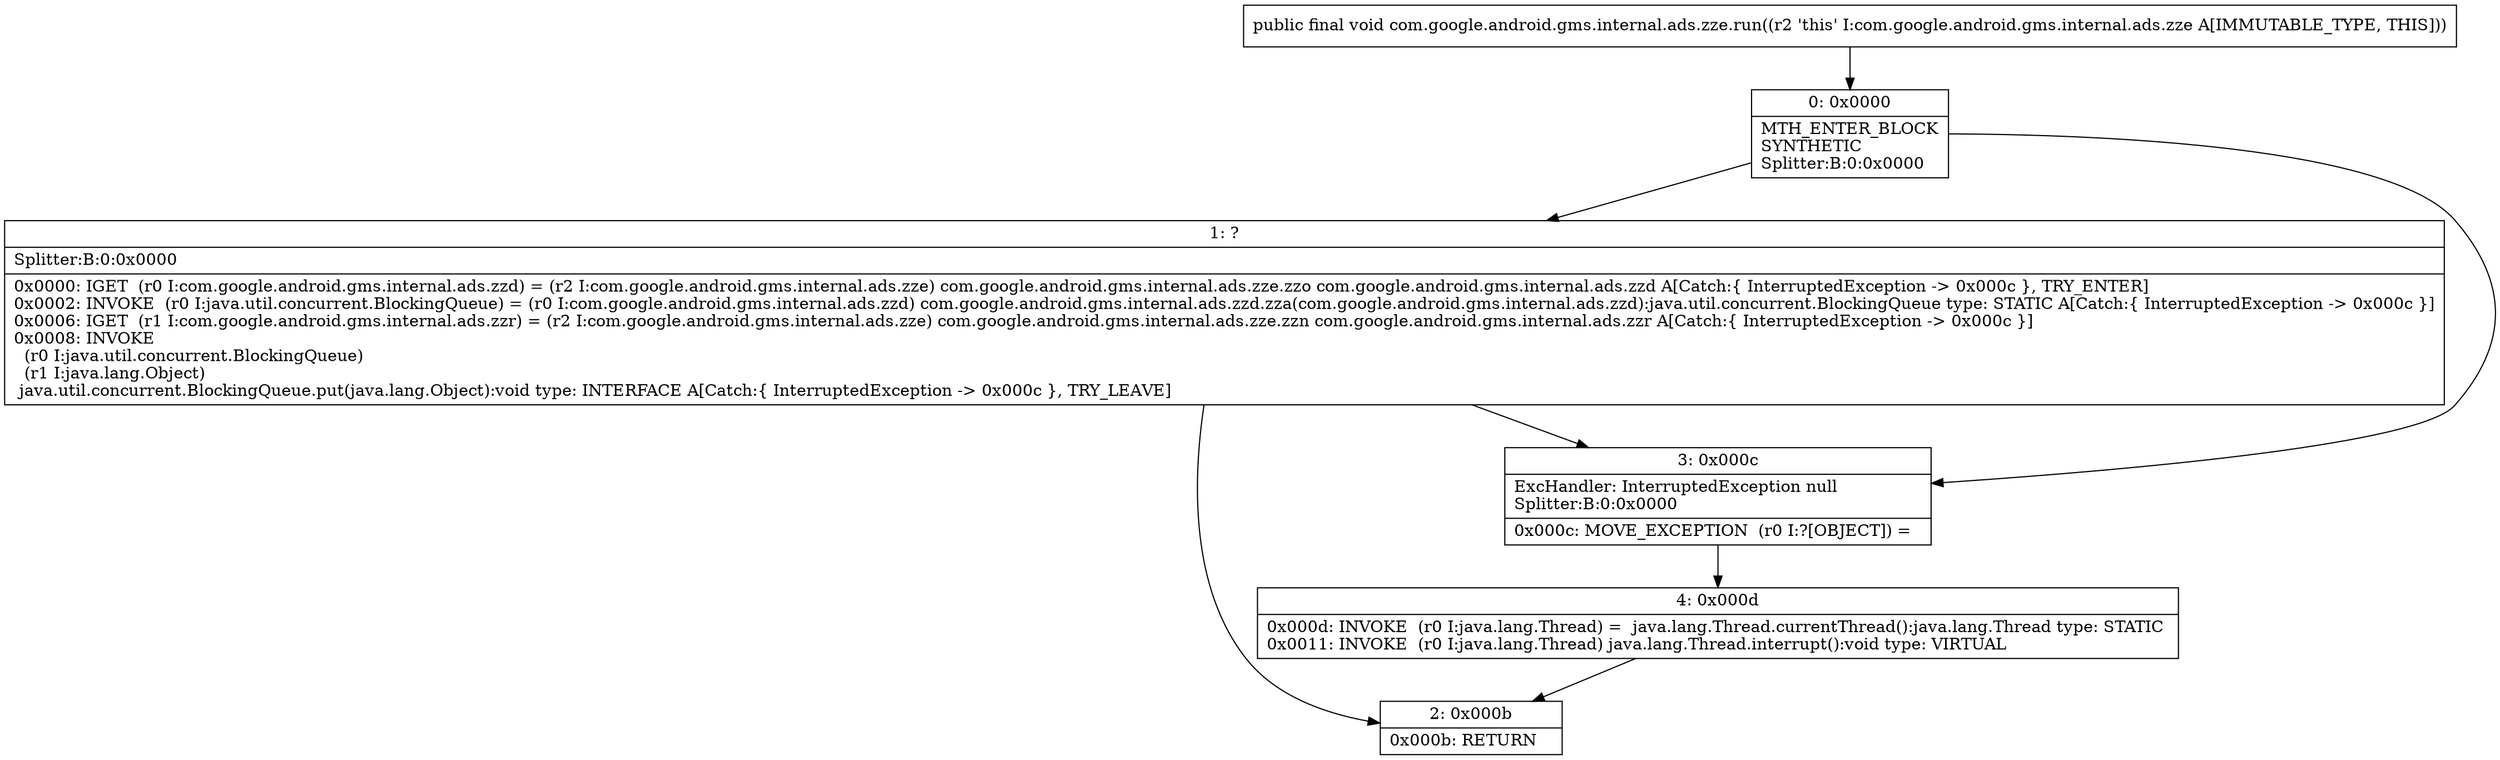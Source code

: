 digraph "CFG forcom.google.android.gms.internal.ads.zze.run()V" {
Node_0 [shape=record,label="{0\:\ 0x0000|MTH_ENTER_BLOCK\lSYNTHETIC\lSplitter:B:0:0x0000\l}"];
Node_1 [shape=record,label="{1\:\ ?|Splitter:B:0:0x0000\l|0x0000: IGET  (r0 I:com.google.android.gms.internal.ads.zzd) = (r2 I:com.google.android.gms.internal.ads.zze) com.google.android.gms.internal.ads.zze.zzo com.google.android.gms.internal.ads.zzd A[Catch:\{ InterruptedException \-\> 0x000c \}, TRY_ENTER]\l0x0002: INVOKE  (r0 I:java.util.concurrent.BlockingQueue) = (r0 I:com.google.android.gms.internal.ads.zzd) com.google.android.gms.internal.ads.zzd.zza(com.google.android.gms.internal.ads.zzd):java.util.concurrent.BlockingQueue type: STATIC A[Catch:\{ InterruptedException \-\> 0x000c \}]\l0x0006: IGET  (r1 I:com.google.android.gms.internal.ads.zzr) = (r2 I:com.google.android.gms.internal.ads.zze) com.google.android.gms.internal.ads.zze.zzn com.google.android.gms.internal.ads.zzr A[Catch:\{ InterruptedException \-\> 0x000c \}]\l0x0008: INVOKE  \l  (r0 I:java.util.concurrent.BlockingQueue)\l  (r1 I:java.lang.Object)\l java.util.concurrent.BlockingQueue.put(java.lang.Object):void type: INTERFACE A[Catch:\{ InterruptedException \-\> 0x000c \}, TRY_LEAVE]\l}"];
Node_2 [shape=record,label="{2\:\ 0x000b|0x000b: RETURN   \l}"];
Node_3 [shape=record,label="{3\:\ 0x000c|ExcHandler: InterruptedException null\lSplitter:B:0:0x0000\l|0x000c: MOVE_EXCEPTION  (r0 I:?[OBJECT]) =  \l}"];
Node_4 [shape=record,label="{4\:\ 0x000d|0x000d: INVOKE  (r0 I:java.lang.Thread) =  java.lang.Thread.currentThread():java.lang.Thread type: STATIC \l0x0011: INVOKE  (r0 I:java.lang.Thread) java.lang.Thread.interrupt():void type: VIRTUAL \l}"];
MethodNode[shape=record,label="{public final void com.google.android.gms.internal.ads.zze.run((r2 'this' I:com.google.android.gms.internal.ads.zze A[IMMUTABLE_TYPE, THIS])) }"];
MethodNode -> Node_0;
Node_0 -> Node_1;
Node_0 -> Node_3;
Node_1 -> Node_2;
Node_1 -> Node_3;
Node_3 -> Node_4;
Node_4 -> Node_2;
}

